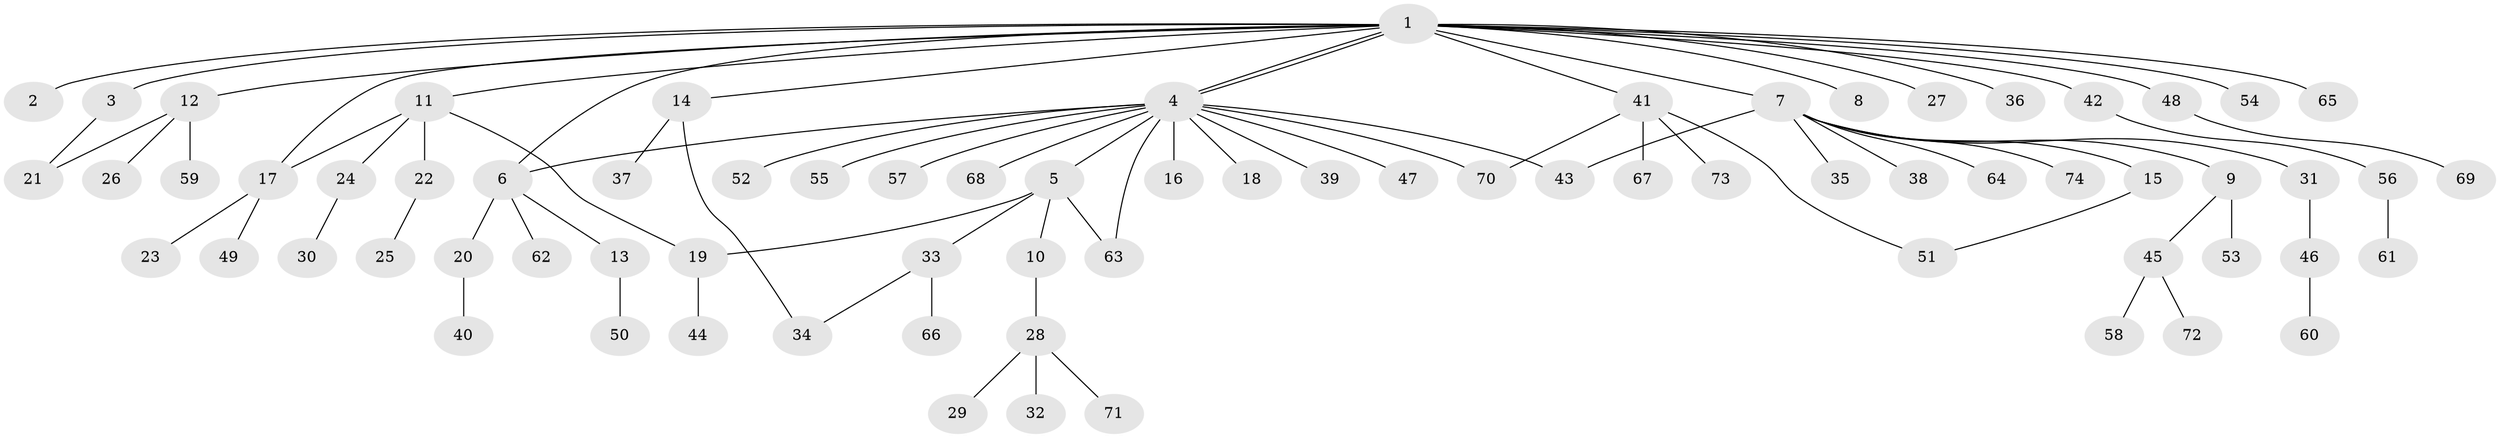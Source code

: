 // coarse degree distribution, {1: 0.8636363636363636, 2: 0.045454545454545456, 8: 0.045454545454545456, 13: 0.045454545454545456}
// Generated by graph-tools (version 1.1) at 2025/51/03/04/25 21:51:08]
// undirected, 74 vertices, 83 edges
graph export_dot {
graph [start="1"]
  node [color=gray90,style=filled];
  1;
  2;
  3;
  4;
  5;
  6;
  7;
  8;
  9;
  10;
  11;
  12;
  13;
  14;
  15;
  16;
  17;
  18;
  19;
  20;
  21;
  22;
  23;
  24;
  25;
  26;
  27;
  28;
  29;
  30;
  31;
  32;
  33;
  34;
  35;
  36;
  37;
  38;
  39;
  40;
  41;
  42;
  43;
  44;
  45;
  46;
  47;
  48;
  49;
  50;
  51;
  52;
  53;
  54;
  55;
  56;
  57;
  58;
  59;
  60;
  61;
  62;
  63;
  64;
  65;
  66;
  67;
  68;
  69;
  70;
  71;
  72;
  73;
  74;
  1 -- 2;
  1 -- 3;
  1 -- 4;
  1 -- 4;
  1 -- 6;
  1 -- 7;
  1 -- 8;
  1 -- 11;
  1 -- 12;
  1 -- 14;
  1 -- 17;
  1 -- 27;
  1 -- 36;
  1 -- 41;
  1 -- 42;
  1 -- 48;
  1 -- 54;
  1 -- 65;
  3 -- 21;
  4 -- 5;
  4 -- 6;
  4 -- 16;
  4 -- 18;
  4 -- 39;
  4 -- 43;
  4 -- 47;
  4 -- 52;
  4 -- 55;
  4 -- 57;
  4 -- 63;
  4 -- 68;
  4 -- 70;
  5 -- 10;
  5 -- 19;
  5 -- 33;
  5 -- 63;
  6 -- 13;
  6 -- 20;
  6 -- 62;
  7 -- 9;
  7 -- 15;
  7 -- 31;
  7 -- 35;
  7 -- 38;
  7 -- 43;
  7 -- 64;
  7 -- 74;
  9 -- 45;
  9 -- 53;
  10 -- 28;
  11 -- 17;
  11 -- 19;
  11 -- 22;
  11 -- 24;
  12 -- 21;
  12 -- 26;
  12 -- 59;
  13 -- 50;
  14 -- 34;
  14 -- 37;
  15 -- 51;
  17 -- 23;
  17 -- 49;
  19 -- 44;
  20 -- 40;
  22 -- 25;
  24 -- 30;
  28 -- 29;
  28 -- 32;
  28 -- 71;
  31 -- 46;
  33 -- 34;
  33 -- 66;
  41 -- 51;
  41 -- 67;
  41 -- 70;
  41 -- 73;
  42 -- 56;
  45 -- 58;
  45 -- 72;
  46 -- 60;
  48 -- 69;
  56 -- 61;
}
